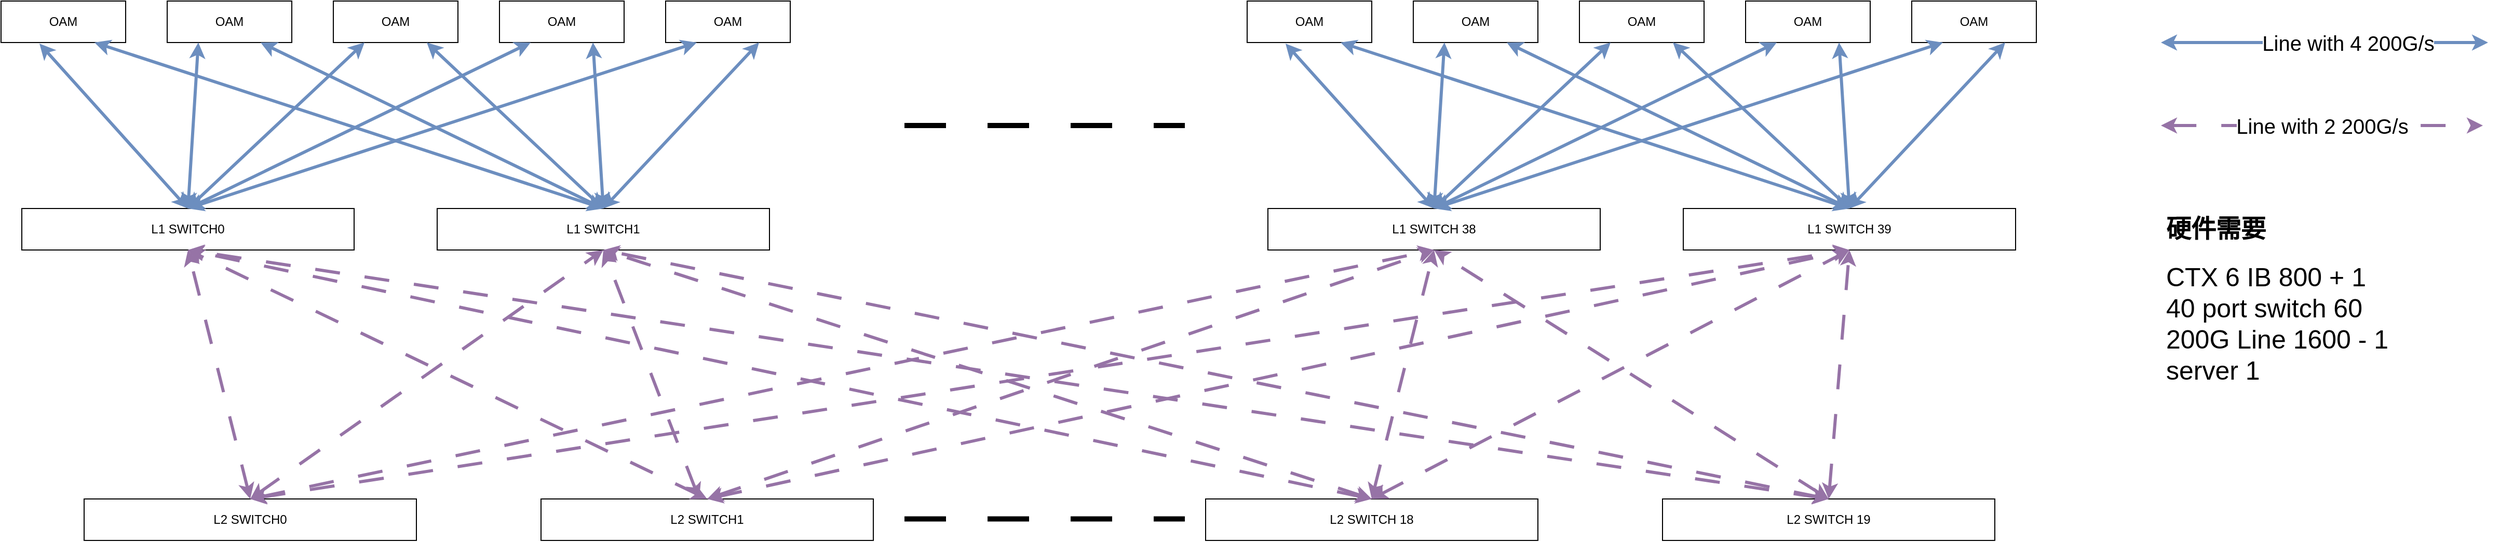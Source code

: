 <mxfile version="21.3.7" type="github">
  <diagram name="Page-1" id="y91M_qhP0_XLDetESHHj">
    <mxGraphModel dx="3068" dy="1725" grid="1" gridSize="10" guides="1" tooltips="1" connect="1" arrows="1" fold="1" page="1" pageScale="1" pageWidth="850" pageHeight="1100" math="0" shadow="0">
      <root>
        <mxCell id="0" />
        <mxCell id="1" parent="0" />
        <mxCell id="rMuPhSQedwrYlNpY_E_n-1" value="OAM" style="rounded=0;whiteSpace=wrap;html=1;" vertex="1" parent="1">
          <mxGeometry x="40" y="80" width="120" height="40" as="geometry" />
        </mxCell>
        <mxCell id="rMuPhSQedwrYlNpY_E_n-3" value="OAM" style="rounded=0;whiteSpace=wrap;html=1;" vertex="1" parent="1">
          <mxGeometry x="200" y="80" width="120" height="40" as="geometry" />
        </mxCell>
        <mxCell id="rMuPhSQedwrYlNpY_E_n-4" value="OAM" style="rounded=0;whiteSpace=wrap;html=1;" vertex="1" parent="1">
          <mxGeometry x="360" y="80" width="120" height="40" as="geometry" />
        </mxCell>
        <mxCell id="rMuPhSQedwrYlNpY_E_n-5" value="OAM" style="rounded=0;whiteSpace=wrap;html=1;" vertex="1" parent="1">
          <mxGeometry x="520" y="80" width="120" height="40" as="geometry" />
        </mxCell>
        <mxCell id="rMuPhSQedwrYlNpY_E_n-6" value="OAM" style="rounded=0;whiteSpace=wrap;html=1;" vertex="1" parent="1">
          <mxGeometry x="680" y="80" width="120" height="40" as="geometry" />
        </mxCell>
        <mxCell id="rMuPhSQedwrYlNpY_E_n-7" value="L1 SWITCH0" style="rounded=0;whiteSpace=wrap;html=1;" vertex="1" parent="1">
          <mxGeometry x="60" y="280" width="320" height="40" as="geometry" />
        </mxCell>
        <mxCell id="rMuPhSQedwrYlNpY_E_n-8" value="L1 SWITCH1" style="rounded=0;whiteSpace=wrap;html=1;" vertex="1" parent="1">
          <mxGeometry x="460" y="280" width="320" height="40" as="geometry" />
        </mxCell>
        <mxCell id="rMuPhSQedwrYlNpY_E_n-10" value="" style="endArrow=classic;startArrow=classic;html=1;rounded=0;entryX=0.308;entryY=1.025;entryDx=0;entryDy=0;entryPerimeter=0;exitX=0.5;exitY=0;exitDx=0;exitDy=0;fillColor=#dae8fc;strokeColor=#6c8ebf;strokeWidth=3;" edge="1" parent="1" source="rMuPhSQedwrYlNpY_E_n-7" target="rMuPhSQedwrYlNpY_E_n-1">
          <mxGeometry width="50" height="50" relative="1" as="geometry">
            <mxPoint x="400" y="610" as="sourcePoint" />
            <mxPoint x="450" y="560" as="targetPoint" />
          </mxGeometry>
        </mxCell>
        <mxCell id="rMuPhSQedwrYlNpY_E_n-12" value="" style="endArrow=classic;startArrow=classic;html=1;rounded=0;entryX=0.75;entryY=1;entryDx=0;entryDy=0;exitX=0.5;exitY=0;exitDx=0;exitDy=0;fillColor=#dae8fc;strokeColor=#6c8ebf;strokeWidth=3;" edge="1" parent="1" source="rMuPhSQedwrYlNpY_E_n-8" target="rMuPhSQedwrYlNpY_E_n-1">
          <mxGeometry width="50" height="50" relative="1" as="geometry">
            <mxPoint x="150" y="210" as="sourcePoint" />
            <mxPoint x="87" y="131" as="targetPoint" />
          </mxGeometry>
        </mxCell>
        <mxCell id="rMuPhSQedwrYlNpY_E_n-13" value="" style="endArrow=classic;startArrow=classic;html=1;rounded=0;entryX=0.25;entryY=1;entryDx=0;entryDy=0;exitX=0.5;exitY=0;exitDx=0;exitDy=0;fillColor=#dae8fc;strokeColor=#6c8ebf;strokeWidth=3;" edge="1" parent="1" source="rMuPhSQedwrYlNpY_E_n-7" target="rMuPhSQedwrYlNpY_E_n-3">
          <mxGeometry width="50" height="50" relative="1" as="geometry">
            <mxPoint x="519" y="209" as="sourcePoint" />
            <mxPoint x="140" y="130" as="targetPoint" />
          </mxGeometry>
        </mxCell>
        <mxCell id="rMuPhSQedwrYlNpY_E_n-14" value="" style="endArrow=classic;startArrow=classic;html=1;rounded=0;entryX=0.75;entryY=1;entryDx=0;entryDy=0;exitX=0.5;exitY=0;exitDx=0;exitDy=0;fillColor=#dae8fc;strokeColor=#6c8ebf;strokeWidth=3;" edge="1" parent="1" source="rMuPhSQedwrYlNpY_E_n-8" target="rMuPhSQedwrYlNpY_E_n-3">
          <mxGeometry width="50" height="50" relative="1" as="geometry">
            <mxPoint x="519" y="209" as="sourcePoint" />
            <mxPoint x="140" y="130" as="targetPoint" />
          </mxGeometry>
        </mxCell>
        <mxCell id="rMuPhSQedwrYlNpY_E_n-15" value="" style="endArrow=classic;startArrow=classic;html=1;rounded=0;entryX=0.25;entryY=1;entryDx=0;entryDy=0;exitX=0.5;exitY=0;exitDx=0;exitDy=0;fillColor=#dae8fc;strokeColor=#6c8ebf;strokeWidth=3;" edge="1" parent="1" source="rMuPhSQedwrYlNpY_E_n-7" target="rMuPhSQedwrYlNpY_E_n-4">
          <mxGeometry width="50" height="50" relative="1" as="geometry">
            <mxPoint x="550" y="210" as="sourcePoint" />
            <mxPoint x="140" y="130" as="targetPoint" />
          </mxGeometry>
        </mxCell>
        <mxCell id="rMuPhSQedwrYlNpY_E_n-16" value="" style="endArrow=classic;startArrow=classic;html=1;rounded=0;entryX=0.75;entryY=1;entryDx=0;entryDy=0;exitX=0.5;exitY=0;exitDx=0;exitDy=0;fillColor=#dae8fc;strokeColor=#6c8ebf;strokeWidth=3;" edge="1" parent="1" source="rMuPhSQedwrYlNpY_E_n-8" target="rMuPhSQedwrYlNpY_E_n-4">
          <mxGeometry width="50" height="50" relative="1" as="geometry">
            <mxPoint x="550" y="210" as="sourcePoint" />
            <mxPoint x="140" y="130" as="targetPoint" />
          </mxGeometry>
        </mxCell>
        <mxCell id="rMuPhSQedwrYlNpY_E_n-17" value="" style="endArrow=classic;startArrow=classic;html=1;rounded=0;entryX=0.25;entryY=1;entryDx=0;entryDy=0;exitX=0.5;exitY=0;exitDx=0;exitDy=0;fillColor=#dae8fc;strokeColor=#6c8ebf;strokeWidth=3;" edge="1" parent="1" source="rMuPhSQedwrYlNpY_E_n-7" target="rMuPhSQedwrYlNpY_E_n-5">
          <mxGeometry width="50" height="50" relative="1" as="geometry">
            <mxPoint x="550" y="210" as="sourcePoint" />
            <mxPoint x="300" y="130" as="targetPoint" />
          </mxGeometry>
        </mxCell>
        <mxCell id="rMuPhSQedwrYlNpY_E_n-18" value="" style="endArrow=classic;startArrow=classic;html=1;rounded=0;entryX=0.25;entryY=1;entryDx=0;entryDy=0;fillColor=#dae8fc;strokeColor=#6c8ebf;strokeWidth=3;exitX=0.5;exitY=0;exitDx=0;exitDy=0;" edge="1" parent="1" source="rMuPhSQedwrYlNpY_E_n-7" target="rMuPhSQedwrYlNpY_E_n-6">
          <mxGeometry width="50" height="50" relative="1" as="geometry">
            <mxPoint x="300" y="200" as="sourcePoint" />
            <mxPoint x="560" y="130" as="targetPoint" />
          </mxGeometry>
        </mxCell>
        <mxCell id="rMuPhSQedwrYlNpY_E_n-19" value="" style="endArrow=classic;startArrow=classic;html=1;rounded=0;entryX=0.75;entryY=1;entryDx=0;entryDy=0;exitX=0.5;exitY=0;exitDx=0;exitDy=0;fillColor=#dae8fc;strokeColor=#6c8ebf;strokeWidth=3;" edge="1" parent="1" source="rMuPhSQedwrYlNpY_E_n-8" target="rMuPhSQedwrYlNpY_E_n-5">
          <mxGeometry width="50" height="50" relative="1" as="geometry">
            <mxPoint x="630" y="210" as="sourcePoint" />
            <mxPoint x="460" y="130" as="targetPoint" />
          </mxGeometry>
        </mxCell>
        <mxCell id="rMuPhSQedwrYlNpY_E_n-20" value="" style="endArrow=classic;startArrow=classic;html=1;rounded=0;entryX=0.75;entryY=1;entryDx=0;entryDy=0;exitX=0.5;exitY=0;exitDx=0;exitDy=0;fillColor=#dae8fc;strokeColor=#6c8ebf;strokeWidth=3;" edge="1" parent="1" source="rMuPhSQedwrYlNpY_E_n-8" target="rMuPhSQedwrYlNpY_E_n-6">
          <mxGeometry width="50" height="50" relative="1" as="geometry">
            <mxPoint x="710" y="210" as="sourcePoint" />
            <mxPoint x="620" y="130" as="targetPoint" />
          </mxGeometry>
        </mxCell>
        <mxCell id="rMuPhSQedwrYlNpY_E_n-21" value="OAM" style="rounded=0;whiteSpace=wrap;html=1;" vertex="1" parent="1">
          <mxGeometry x="1240" y="80" width="120" height="40" as="geometry" />
        </mxCell>
        <mxCell id="rMuPhSQedwrYlNpY_E_n-22" value="OAM" style="rounded=0;whiteSpace=wrap;html=1;" vertex="1" parent="1">
          <mxGeometry x="1400" y="80" width="120" height="40" as="geometry" />
        </mxCell>
        <mxCell id="rMuPhSQedwrYlNpY_E_n-23" value="OAM" style="rounded=0;whiteSpace=wrap;html=1;" vertex="1" parent="1">
          <mxGeometry x="1560" y="80" width="120" height="40" as="geometry" />
        </mxCell>
        <mxCell id="rMuPhSQedwrYlNpY_E_n-24" value="OAM" style="rounded=0;whiteSpace=wrap;html=1;" vertex="1" parent="1">
          <mxGeometry x="1720" y="80" width="120" height="40" as="geometry" />
        </mxCell>
        <mxCell id="rMuPhSQedwrYlNpY_E_n-25" value="OAM" style="rounded=0;whiteSpace=wrap;html=1;" vertex="1" parent="1">
          <mxGeometry x="1880" y="80" width="120" height="40" as="geometry" />
        </mxCell>
        <mxCell id="rMuPhSQedwrYlNpY_E_n-26" value="L1 SWITCH 38" style="rounded=0;whiteSpace=wrap;html=1;" vertex="1" parent="1">
          <mxGeometry x="1260" y="280" width="320" height="40" as="geometry" />
        </mxCell>
        <mxCell id="rMuPhSQedwrYlNpY_E_n-27" value="L1 SWITCH 39" style="rounded=0;whiteSpace=wrap;html=1;" vertex="1" parent="1">
          <mxGeometry x="1660" y="280" width="320" height="40" as="geometry" />
        </mxCell>
        <mxCell id="rMuPhSQedwrYlNpY_E_n-28" value="" style="endArrow=classic;startArrow=classic;html=1;rounded=0;entryX=0.308;entryY=1.025;entryDx=0;entryDy=0;entryPerimeter=0;exitX=0.5;exitY=0;exitDx=0;exitDy=0;fillColor=#dae8fc;strokeColor=#6c8ebf;strokeWidth=3;" edge="1" parent="1" source="rMuPhSQedwrYlNpY_E_n-26" target="rMuPhSQedwrYlNpY_E_n-21">
          <mxGeometry width="50" height="50" relative="1" as="geometry">
            <mxPoint x="1600" y="610" as="sourcePoint" />
            <mxPoint x="1650" y="560" as="targetPoint" />
          </mxGeometry>
        </mxCell>
        <mxCell id="rMuPhSQedwrYlNpY_E_n-29" value="" style="endArrow=classic;startArrow=classic;html=1;rounded=0;entryX=0.75;entryY=1;entryDx=0;entryDy=0;exitX=0.5;exitY=0;exitDx=0;exitDy=0;fillColor=#dae8fc;strokeColor=#6c8ebf;strokeWidth=3;" edge="1" parent="1" source="rMuPhSQedwrYlNpY_E_n-27" target="rMuPhSQedwrYlNpY_E_n-21">
          <mxGeometry width="50" height="50" relative="1" as="geometry">
            <mxPoint x="1350" y="210" as="sourcePoint" />
            <mxPoint x="1287" y="131" as="targetPoint" />
          </mxGeometry>
        </mxCell>
        <mxCell id="rMuPhSQedwrYlNpY_E_n-30" value="" style="endArrow=classic;startArrow=classic;html=1;rounded=0;entryX=0.25;entryY=1;entryDx=0;entryDy=0;exitX=0.5;exitY=0;exitDx=0;exitDy=0;fillColor=#dae8fc;strokeColor=#6c8ebf;strokeWidth=3;" edge="1" parent="1" source="rMuPhSQedwrYlNpY_E_n-26" target="rMuPhSQedwrYlNpY_E_n-22">
          <mxGeometry width="50" height="50" relative="1" as="geometry">
            <mxPoint x="1719" y="209" as="sourcePoint" />
            <mxPoint x="1340" y="130" as="targetPoint" />
          </mxGeometry>
        </mxCell>
        <mxCell id="rMuPhSQedwrYlNpY_E_n-31" value="" style="endArrow=classic;startArrow=classic;html=1;rounded=0;entryX=0.75;entryY=1;entryDx=0;entryDy=0;exitX=0.5;exitY=0;exitDx=0;exitDy=0;fillColor=#dae8fc;strokeColor=#6c8ebf;strokeWidth=3;" edge="1" parent="1" source="rMuPhSQedwrYlNpY_E_n-27" target="rMuPhSQedwrYlNpY_E_n-22">
          <mxGeometry width="50" height="50" relative="1" as="geometry">
            <mxPoint x="1719" y="209" as="sourcePoint" />
            <mxPoint x="1340" y="130" as="targetPoint" />
          </mxGeometry>
        </mxCell>
        <mxCell id="rMuPhSQedwrYlNpY_E_n-32" value="" style="endArrow=classic;startArrow=classic;html=1;rounded=0;entryX=0.25;entryY=1;entryDx=0;entryDy=0;exitX=0.5;exitY=0;exitDx=0;exitDy=0;fillColor=#dae8fc;strokeColor=#6c8ebf;strokeWidth=3;" edge="1" parent="1" source="rMuPhSQedwrYlNpY_E_n-26" target="rMuPhSQedwrYlNpY_E_n-23">
          <mxGeometry width="50" height="50" relative="1" as="geometry">
            <mxPoint x="1750" y="210" as="sourcePoint" />
            <mxPoint x="1340" y="130" as="targetPoint" />
          </mxGeometry>
        </mxCell>
        <mxCell id="rMuPhSQedwrYlNpY_E_n-33" value="" style="endArrow=classic;startArrow=classic;html=1;rounded=0;entryX=0.75;entryY=1;entryDx=0;entryDy=0;exitX=0.5;exitY=0;exitDx=0;exitDy=0;fillColor=#dae8fc;strokeColor=#6c8ebf;strokeWidth=3;" edge="1" parent="1" source="rMuPhSQedwrYlNpY_E_n-27" target="rMuPhSQedwrYlNpY_E_n-23">
          <mxGeometry width="50" height="50" relative="1" as="geometry">
            <mxPoint x="1750" y="210" as="sourcePoint" />
            <mxPoint x="1340" y="130" as="targetPoint" />
          </mxGeometry>
        </mxCell>
        <mxCell id="rMuPhSQedwrYlNpY_E_n-34" value="" style="endArrow=classic;startArrow=classic;html=1;rounded=0;entryX=0.25;entryY=1;entryDx=0;entryDy=0;exitX=0.5;exitY=0;exitDx=0;exitDy=0;fillColor=#dae8fc;strokeColor=#6c8ebf;strokeWidth=3;" edge="1" parent="1" source="rMuPhSQedwrYlNpY_E_n-26" target="rMuPhSQedwrYlNpY_E_n-24">
          <mxGeometry width="50" height="50" relative="1" as="geometry">
            <mxPoint x="1750" y="210" as="sourcePoint" />
            <mxPoint x="1500" y="130" as="targetPoint" />
          </mxGeometry>
        </mxCell>
        <mxCell id="rMuPhSQedwrYlNpY_E_n-35" value="" style="endArrow=classic;startArrow=classic;html=1;rounded=0;entryX=0.25;entryY=1;entryDx=0;entryDy=0;fillColor=#dae8fc;strokeColor=#6c8ebf;strokeWidth=3;exitX=0.5;exitY=0;exitDx=0;exitDy=0;" edge="1" parent="1" source="rMuPhSQedwrYlNpY_E_n-26" target="rMuPhSQedwrYlNpY_E_n-25">
          <mxGeometry width="50" height="50" relative="1" as="geometry">
            <mxPoint x="1500" y="200" as="sourcePoint" />
            <mxPoint x="1760" y="130" as="targetPoint" />
          </mxGeometry>
        </mxCell>
        <mxCell id="rMuPhSQedwrYlNpY_E_n-36" value="" style="endArrow=classic;startArrow=classic;html=1;rounded=0;entryX=0.75;entryY=1;entryDx=0;entryDy=0;exitX=0.5;exitY=0;exitDx=0;exitDy=0;fillColor=#dae8fc;strokeColor=#6c8ebf;strokeWidth=3;" edge="1" parent="1" source="rMuPhSQedwrYlNpY_E_n-27" target="rMuPhSQedwrYlNpY_E_n-24">
          <mxGeometry width="50" height="50" relative="1" as="geometry">
            <mxPoint x="1830" y="210" as="sourcePoint" />
            <mxPoint x="1660" y="130" as="targetPoint" />
          </mxGeometry>
        </mxCell>
        <mxCell id="rMuPhSQedwrYlNpY_E_n-37" value="" style="endArrow=classic;startArrow=classic;html=1;rounded=0;entryX=0.75;entryY=1;entryDx=0;entryDy=0;exitX=0.5;exitY=0;exitDx=0;exitDy=0;fillColor=#dae8fc;strokeColor=#6c8ebf;strokeWidth=3;" edge="1" parent="1" source="rMuPhSQedwrYlNpY_E_n-27" target="rMuPhSQedwrYlNpY_E_n-25">
          <mxGeometry width="50" height="50" relative="1" as="geometry">
            <mxPoint x="1910" y="210" as="sourcePoint" />
            <mxPoint x="1820" y="130" as="targetPoint" />
          </mxGeometry>
        </mxCell>
        <mxCell id="rMuPhSQedwrYlNpY_E_n-38" value="" style="endArrow=none;dashed=1;html=1;rounded=0;dashPattern=8 8;strokeWidth=5;" edge="1" parent="1">
          <mxGeometry width="50" height="50" relative="1" as="geometry">
            <mxPoint x="910" y="200" as="sourcePoint" />
            <mxPoint x="1180" y="200" as="targetPoint" />
          </mxGeometry>
        </mxCell>
        <mxCell id="rMuPhSQedwrYlNpY_E_n-39" value="L2 SWITCH0" style="rounded=0;whiteSpace=wrap;html=1;" vertex="1" parent="1">
          <mxGeometry x="120" y="560" width="320" height="40" as="geometry" />
        </mxCell>
        <mxCell id="rMuPhSQedwrYlNpY_E_n-40" value="L2 SWITCH1" style="rounded=0;whiteSpace=wrap;html=1;" vertex="1" parent="1">
          <mxGeometry x="560" y="560" width="320" height="40" as="geometry" />
        </mxCell>
        <mxCell id="rMuPhSQedwrYlNpY_E_n-41" value="L2 SWITCH 18" style="rounded=0;whiteSpace=wrap;html=1;" vertex="1" parent="1">
          <mxGeometry x="1200" y="560" width="320" height="40" as="geometry" />
        </mxCell>
        <mxCell id="rMuPhSQedwrYlNpY_E_n-42" value="L2 SWITCH 19" style="rounded=0;whiteSpace=wrap;html=1;" vertex="1" parent="1">
          <mxGeometry x="1640" y="560" width="320" height="40" as="geometry" />
        </mxCell>
        <mxCell id="rMuPhSQedwrYlNpY_E_n-43" value="" style="endArrow=classic;startArrow=classic;html=1;rounded=0;entryX=0.5;entryY=1;entryDx=0;entryDy=0;exitX=0.5;exitY=0;exitDx=0;exitDy=0;fillColor=#e1d5e7;strokeColor=#9673a6;strokeWidth=3;dashed=1;dashPattern=8 8;" edge="1" parent="1" source="rMuPhSQedwrYlNpY_E_n-39" target="rMuPhSQedwrYlNpY_E_n-7">
          <mxGeometry width="50" height="50" relative="1" as="geometry">
            <mxPoint x="630" y="290" as="sourcePoint" />
            <mxPoint x="140" y="130" as="targetPoint" />
          </mxGeometry>
        </mxCell>
        <mxCell id="rMuPhSQedwrYlNpY_E_n-44" value="" style="endArrow=classic;startArrow=classic;html=1;rounded=0;entryX=0.5;entryY=1;entryDx=0;entryDy=0;exitX=0.5;exitY=0;exitDx=0;exitDy=0;fillColor=#e1d5e7;strokeColor=#9673a6;strokeWidth=3;dashed=1;dashPattern=8 8;" edge="1" parent="1" source="rMuPhSQedwrYlNpY_E_n-40" target="rMuPhSQedwrYlNpY_E_n-7">
          <mxGeometry width="50" height="50" relative="1" as="geometry">
            <mxPoint x="370" y="570" as="sourcePoint" />
            <mxPoint x="230" y="330" as="targetPoint" />
          </mxGeometry>
        </mxCell>
        <mxCell id="rMuPhSQedwrYlNpY_E_n-45" value="" style="endArrow=classic;startArrow=classic;html=1;rounded=0;entryX=0.5;entryY=1;entryDx=0;entryDy=0;exitX=0.5;exitY=0;exitDx=0;exitDy=0;fillColor=#e1d5e7;strokeColor=#9673a6;strokeWidth=3;dashed=1;dashPattern=8 8;" edge="1" parent="1" source="rMuPhSQedwrYlNpY_E_n-41" target="rMuPhSQedwrYlNpY_E_n-7">
          <mxGeometry width="50" height="50" relative="1" as="geometry">
            <mxPoint x="810" y="570" as="sourcePoint" />
            <mxPoint x="230" y="330" as="targetPoint" />
          </mxGeometry>
        </mxCell>
        <mxCell id="rMuPhSQedwrYlNpY_E_n-46" value="" style="endArrow=classic;startArrow=classic;html=1;rounded=0;entryX=0.5;entryY=1;entryDx=0;entryDy=0;exitX=0.5;exitY=0;exitDx=0;exitDy=0;fillColor=#e1d5e7;strokeColor=#9673a6;strokeWidth=3;dashed=1;dashPattern=8 8;" edge="1" parent="1" source="rMuPhSQedwrYlNpY_E_n-42" target="rMuPhSQedwrYlNpY_E_n-7">
          <mxGeometry width="50" height="50" relative="1" as="geometry">
            <mxPoint x="1370" y="570" as="sourcePoint" />
            <mxPoint x="230" y="330" as="targetPoint" />
          </mxGeometry>
        </mxCell>
        <mxCell id="rMuPhSQedwrYlNpY_E_n-47" value="" style="endArrow=none;dashed=1;html=1;rounded=0;dashPattern=8 8;strokeWidth=5;" edge="1" parent="1">
          <mxGeometry width="50" height="50" relative="1" as="geometry">
            <mxPoint x="910" y="579.23" as="sourcePoint" />
            <mxPoint x="1180" y="579.23" as="targetPoint" />
          </mxGeometry>
        </mxCell>
        <mxCell id="rMuPhSQedwrYlNpY_E_n-48" value="" style="endArrow=classic;startArrow=classic;html=1;rounded=0;entryX=0.5;entryY=1;entryDx=0;entryDy=0;exitX=0.5;exitY=0;exitDx=0;exitDy=0;fillColor=#e1d5e7;strokeColor=#9673a6;strokeWidth=3;dashed=1;dashPattern=8 8;" edge="1" parent="1" source="rMuPhSQedwrYlNpY_E_n-39" target="rMuPhSQedwrYlNpY_E_n-8">
          <mxGeometry width="50" height="50" relative="1" as="geometry">
            <mxPoint x="290" y="570" as="sourcePoint" />
            <mxPoint x="230" y="330" as="targetPoint" />
          </mxGeometry>
        </mxCell>
        <mxCell id="rMuPhSQedwrYlNpY_E_n-49" value="" style="endArrow=classic;startArrow=classic;html=1;rounded=0;entryX=0.5;entryY=1;entryDx=0;entryDy=0;fillColor=#e1d5e7;strokeColor=#9673a6;strokeWidth=3;dashed=1;dashPattern=8 8;" edge="1" parent="1" target="rMuPhSQedwrYlNpY_E_n-26">
          <mxGeometry width="50" height="50" relative="1" as="geometry">
            <mxPoint x="280" y="560" as="sourcePoint" />
            <mxPoint x="630" y="330" as="targetPoint" />
          </mxGeometry>
        </mxCell>
        <mxCell id="rMuPhSQedwrYlNpY_E_n-50" value="" style="endArrow=classic;startArrow=classic;html=1;rounded=0;entryX=0.5;entryY=1;entryDx=0;entryDy=0;fillColor=#e1d5e7;strokeColor=#9673a6;strokeWidth=3;exitX=0.5;exitY=0;exitDx=0;exitDy=0;dashed=1;dashPattern=8 8;" edge="1" parent="1" source="rMuPhSQedwrYlNpY_E_n-39" target="rMuPhSQedwrYlNpY_E_n-27">
          <mxGeometry width="50" height="50" relative="1" as="geometry">
            <mxPoint x="280" y="560" as="sourcePoint" />
            <mxPoint x="1430" y="330" as="targetPoint" />
          </mxGeometry>
        </mxCell>
        <mxCell id="rMuPhSQedwrYlNpY_E_n-51" value="" style="endArrow=classic;startArrow=classic;html=1;rounded=0;entryX=0.5;entryY=1;entryDx=0;entryDy=0;fillColor=#e1d5e7;strokeColor=#9673a6;strokeWidth=3;dashed=1;dashPattern=8 8;" edge="1" parent="1" source="rMuPhSQedwrYlNpY_E_n-40" target="rMuPhSQedwrYlNpY_E_n-8">
          <mxGeometry width="50" height="50" relative="1" as="geometry">
            <mxPoint x="290" y="570" as="sourcePoint" />
            <mxPoint x="1430" y="330" as="targetPoint" />
          </mxGeometry>
        </mxCell>
        <mxCell id="rMuPhSQedwrYlNpY_E_n-52" value="" style="endArrow=classic;startArrow=classic;html=1;rounded=0;entryX=0.5;entryY=1;entryDx=0;entryDy=0;fillColor=#e1d5e7;strokeColor=#9673a6;strokeWidth=3;exitX=0.5;exitY=0;exitDx=0;exitDy=0;dashed=1;dashPattern=8 8;" edge="1" parent="1" source="rMuPhSQedwrYlNpY_E_n-40" target="rMuPhSQedwrYlNpY_E_n-26">
          <mxGeometry width="50" height="50" relative="1" as="geometry">
            <mxPoint x="722" y="570" as="sourcePoint" />
            <mxPoint x="630" y="330" as="targetPoint" />
          </mxGeometry>
        </mxCell>
        <mxCell id="rMuPhSQedwrYlNpY_E_n-53" value="" style="endArrow=classic;startArrow=classic;html=1;rounded=0;entryX=0.5;entryY=1;entryDx=0;entryDy=0;fillColor=#e1d5e7;strokeColor=#9673a6;strokeWidth=3;exitX=0.5;exitY=0;exitDx=0;exitDy=0;dashed=1;dashPattern=8 8;" edge="1" parent="1" source="rMuPhSQedwrYlNpY_E_n-40" target="rMuPhSQedwrYlNpY_E_n-27">
          <mxGeometry width="50" height="50" relative="1" as="geometry">
            <mxPoint x="730" y="570" as="sourcePoint" />
            <mxPoint x="1430" y="330" as="targetPoint" />
          </mxGeometry>
        </mxCell>
        <mxCell id="rMuPhSQedwrYlNpY_E_n-54" value="" style="endArrow=classic;startArrow=classic;html=1;rounded=0;entryX=0.5;entryY=1;entryDx=0;entryDy=0;fillColor=#e1d5e7;strokeColor=#9673a6;strokeWidth=3;exitX=0.5;exitY=0;exitDx=0;exitDy=0;dashed=1;dashPattern=8 8;" edge="1" parent="1" source="rMuPhSQedwrYlNpY_E_n-41" target="rMuPhSQedwrYlNpY_E_n-26">
          <mxGeometry width="50" height="50" relative="1" as="geometry">
            <mxPoint x="722" y="570" as="sourcePoint" />
            <mxPoint x="630" y="330" as="targetPoint" />
          </mxGeometry>
        </mxCell>
        <mxCell id="rMuPhSQedwrYlNpY_E_n-55" value="" style="endArrow=classic;startArrow=classic;html=1;rounded=0;entryX=0.5;entryY=1;entryDx=0;entryDy=0;fillColor=#e1d5e7;strokeColor=#9673a6;strokeWidth=3;exitX=0.5;exitY=0;exitDx=0;exitDy=0;dashed=1;dashPattern=8 8;" edge="1" parent="1" source="rMuPhSQedwrYlNpY_E_n-42" target="rMuPhSQedwrYlNpY_E_n-27">
          <mxGeometry width="50" height="50" relative="1" as="geometry">
            <mxPoint x="1370" y="570" as="sourcePoint" />
            <mxPoint x="1430" y="330" as="targetPoint" />
          </mxGeometry>
        </mxCell>
        <mxCell id="rMuPhSQedwrYlNpY_E_n-56" value="" style="endArrow=classic;startArrow=classic;html=1;rounded=0;entryX=0.5;entryY=1;entryDx=0;entryDy=0;fillColor=#e1d5e7;strokeColor=#9673a6;strokeWidth=3;exitX=0.5;exitY=0;exitDx=0;exitDy=0;dashed=1;dashPattern=8 8;" edge="1" parent="1" source="rMuPhSQedwrYlNpY_E_n-41" target="rMuPhSQedwrYlNpY_E_n-27">
          <mxGeometry width="50" height="50" relative="1" as="geometry">
            <mxPoint x="1810" y="570" as="sourcePoint" />
            <mxPoint x="1830" y="330" as="targetPoint" />
          </mxGeometry>
        </mxCell>
        <mxCell id="rMuPhSQedwrYlNpY_E_n-57" value="" style="endArrow=classic;startArrow=classic;html=1;rounded=0;entryX=0.5;entryY=1;entryDx=0;entryDy=0;fillColor=#e1d5e7;strokeColor=#9673a6;strokeWidth=3;exitX=0.5;exitY=0;exitDx=0;exitDy=0;dashed=1;dashPattern=8 8;" edge="1" parent="1" source="rMuPhSQedwrYlNpY_E_n-41" target="rMuPhSQedwrYlNpY_E_n-8">
          <mxGeometry width="50" height="50" relative="1" as="geometry">
            <mxPoint x="1310" y="460" as="sourcePoint" />
            <mxPoint x="1830" y="330" as="targetPoint" />
          </mxGeometry>
        </mxCell>
        <mxCell id="rMuPhSQedwrYlNpY_E_n-58" value="" style="endArrow=classic;startArrow=classic;html=1;rounded=0;entryX=0.5;entryY=1;entryDx=0;entryDy=0;fillColor=#e1d5e7;strokeColor=#9673a6;strokeWidth=3;exitX=0.5;exitY=0;exitDx=0;exitDy=0;dashed=1;dashPattern=8 8;" edge="1" parent="1" source="rMuPhSQedwrYlNpY_E_n-42" target="rMuPhSQedwrYlNpY_E_n-8">
          <mxGeometry width="50" height="50" relative="1" as="geometry">
            <mxPoint x="1370" y="570" as="sourcePoint" />
            <mxPoint x="630" y="330" as="targetPoint" />
          </mxGeometry>
        </mxCell>
        <mxCell id="rMuPhSQedwrYlNpY_E_n-59" value="" style="endArrow=classic;startArrow=classic;html=1;rounded=0;entryX=0.5;entryY=1;entryDx=0;entryDy=0;fillColor=#e1d5e7;strokeColor=#9673a6;strokeWidth=3;exitX=0.5;exitY=0;exitDx=0;exitDy=0;dashed=1;dashPattern=8 8;" edge="1" parent="1" source="rMuPhSQedwrYlNpY_E_n-42" target="rMuPhSQedwrYlNpY_E_n-26">
          <mxGeometry width="50" height="50" relative="1" as="geometry">
            <mxPoint x="1370" y="570" as="sourcePoint" />
            <mxPoint x="1430" y="330" as="targetPoint" />
          </mxGeometry>
        </mxCell>
        <mxCell id="rMuPhSQedwrYlNpY_E_n-61" value="&lt;font style=&quot;font-size: 20px;&quot;&gt;Line with 4 200G/s&lt;/font&gt;" style="endArrow=classic;startArrow=classic;html=1;rounded=0;entryX=0.308;entryY=1.025;entryDx=0;entryDy=0;entryPerimeter=0;fillColor=#dae8fc;strokeColor=#6c8ebf;strokeWidth=3;" edge="1" parent="1">
          <mxGeometry x="-0.143" width="50" height="50" relative="1" as="geometry">
            <mxPoint x="2435" y="120" as="sourcePoint" />
            <mxPoint x="2120" y="120" as="targetPoint" />
            <mxPoint as="offset" />
          </mxGeometry>
        </mxCell>
        <mxCell id="rMuPhSQedwrYlNpY_E_n-62" value="&lt;font style=&quot;font-size: 20px;&quot;&gt;Line with 2 200G/s&lt;/font&gt;" style="endArrow=classic;startArrow=classic;html=1;rounded=0;fillColor=#e1d5e7;strokeColor=#9673a6;strokeWidth=3;dashed=1;dashPattern=8 8;" edge="1" parent="1">
          <mxGeometry width="50" height="50" relative="1" as="geometry">
            <mxPoint x="2120" y="200" as="sourcePoint" />
            <mxPoint x="2430" y="200" as="targetPoint" />
          </mxGeometry>
        </mxCell>
        <mxCell id="rMuPhSQedwrYlNpY_E_n-65" value="&lt;h1&gt;硬件需要&lt;/h1&gt;&lt;div style=&quot;font-size: 25px;&quot;&gt;&lt;font style=&quot;font-size: 25px;&quot;&gt;CTX 6 IB 800 + 1&lt;/font&gt;&lt;/div&gt;&lt;div style=&quot;font-size: 25px;&quot;&gt;&lt;font style=&quot;font-size: 25px;&quot;&gt;40 port switch 60&lt;/font&gt;&lt;/div&gt;&lt;div style=&quot;font-size: 25px;&quot;&gt;&lt;font style=&quot;font-size: 25px;&quot;&gt;200G Line 1600 - 1&lt;br&gt;server 1&lt;/font&gt;&lt;/div&gt;" style="text;html=1;strokeColor=none;fillColor=none;spacing=5;spacingTop=-20;whiteSpace=wrap;overflow=hidden;rounded=0;" vertex="1" parent="1">
          <mxGeometry x="2120" y="280" width="250" height="200" as="geometry" />
        </mxCell>
      </root>
    </mxGraphModel>
  </diagram>
</mxfile>
